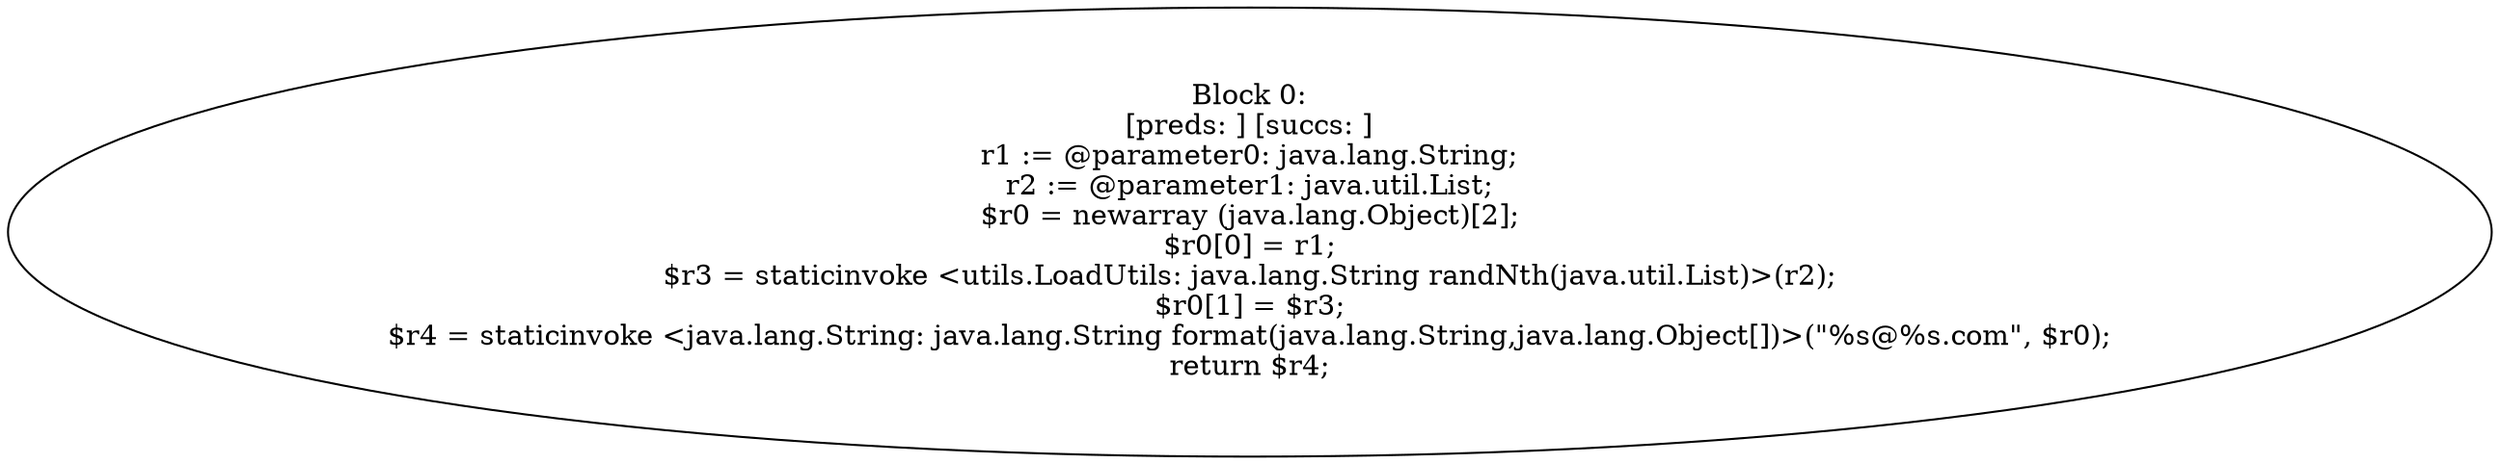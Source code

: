digraph "unitGraph" {
    "Block 0:
[preds: ] [succs: ]
r1 := @parameter0: java.lang.String;
r2 := @parameter1: java.util.List;
$r0 = newarray (java.lang.Object)[2];
$r0[0] = r1;
$r3 = staticinvoke <utils.LoadUtils: java.lang.String randNth(java.util.List)>(r2);
$r0[1] = $r3;
$r4 = staticinvoke <java.lang.String: java.lang.String format(java.lang.String,java.lang.Object[])>(\"%s@%s.com\", $r0);
return $r4;
"
}
